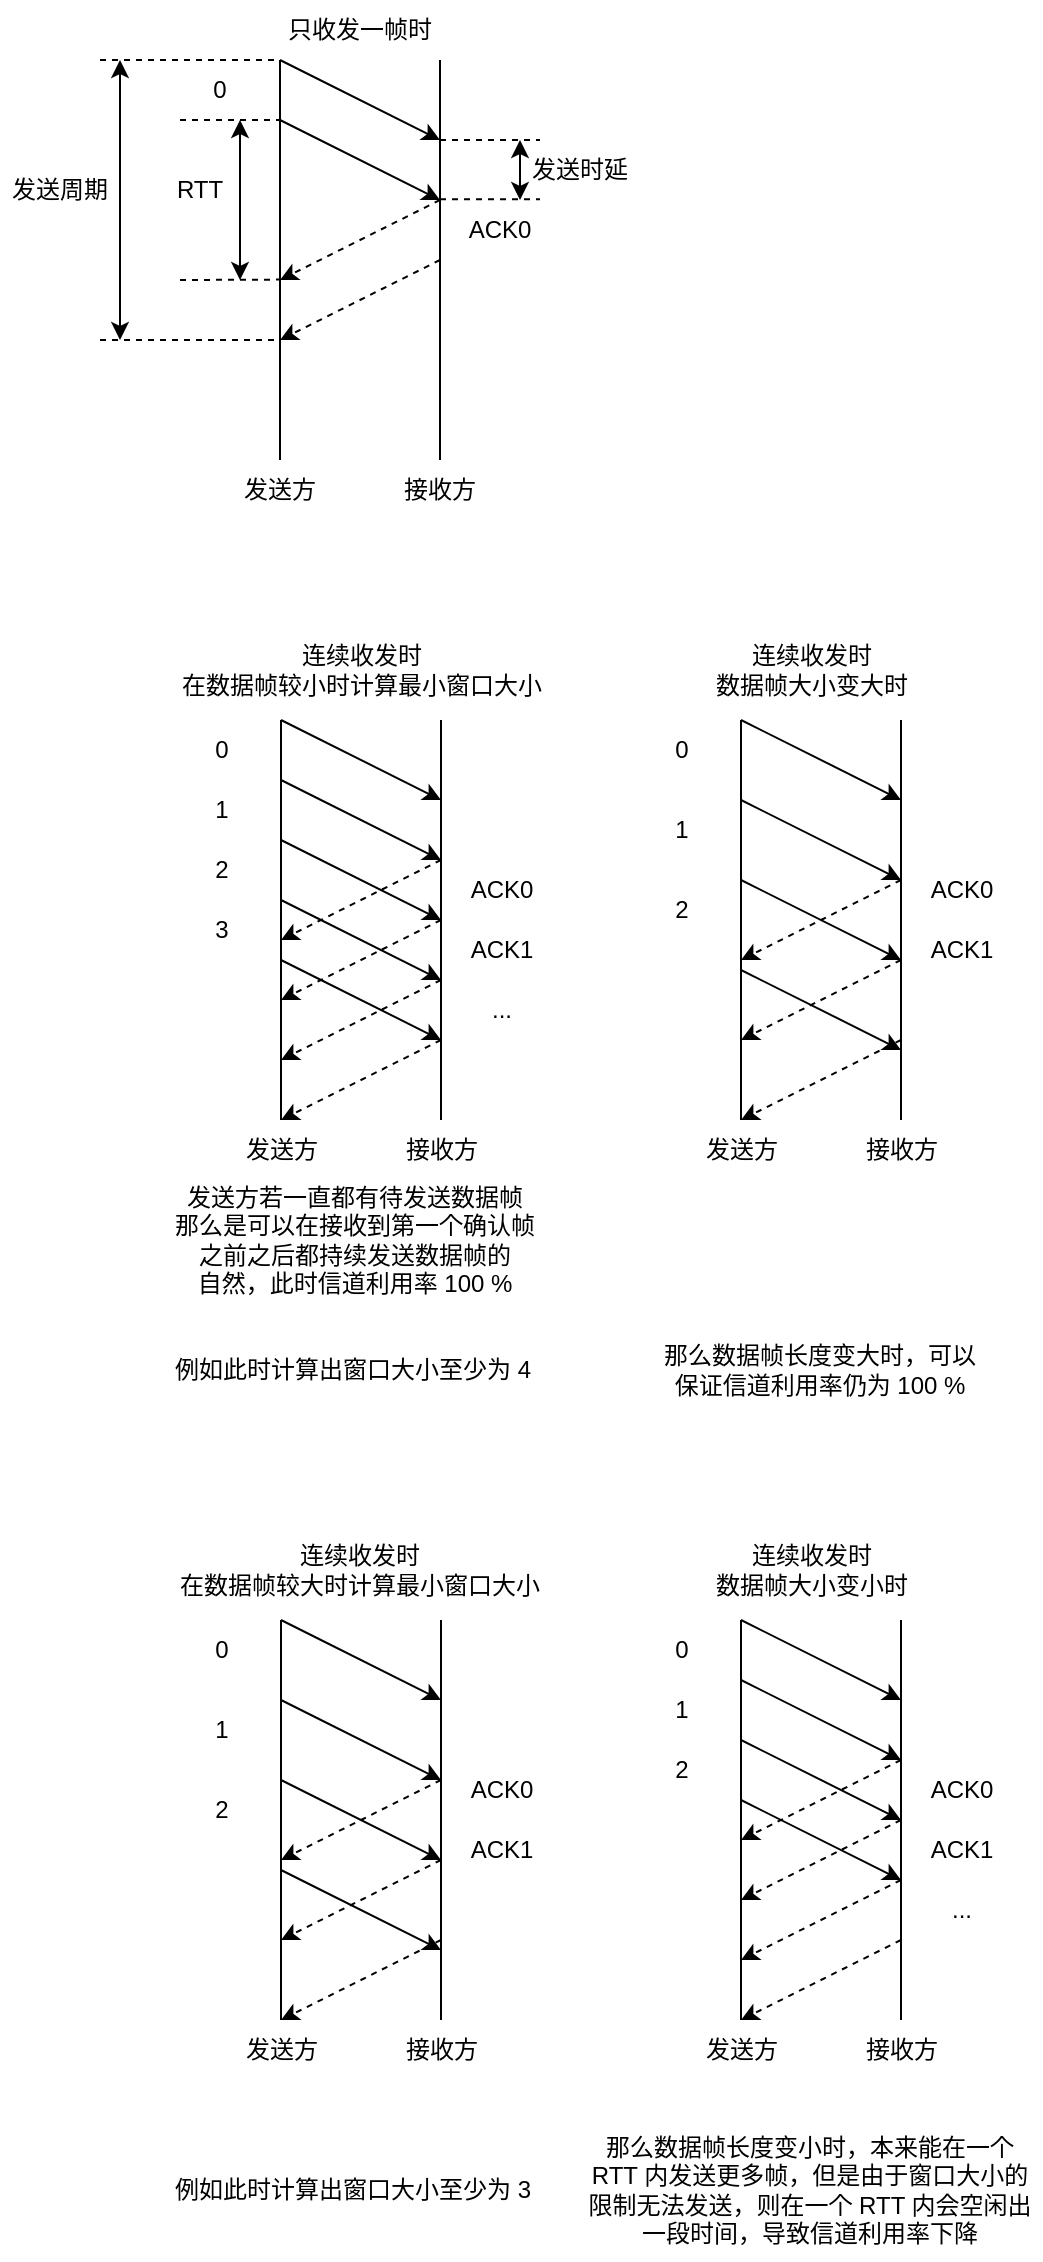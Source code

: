 <mxfile version="20.3.0" type="device"><diagram id="0lEORDipu2dvJmj---H_" name="第 1 页"><mxGraphModel dx="1673" dy="1065" grid="1" gridSize="10" guides="1" tooltips="1" connect="1" arrows="1" fold="1" page="1" pageScale="1" pageWidth="827" pageHeight="1169" math="0" shadow="0"><root><mxCell id="0"/><mxCell id="1" parent="0"/><mxCell id="ccd7YiihOZ9XpLMw49UF-1" value="" style="endArrow=none;html=1;rounded=0;" edge="1" parent="1"><mxGeometry width="50" height="50" relative="1" as="geometry"><mxPoint x="200" y="310" as="sourcePoint"/><mxPoint x="200" y="110" as="targetPoint"/></mxGeometry></mxCell><mxCell id="ccd7YiihOZ9XpLMw49UF-2" value="" style="endArrow=none;html=1;rounded=0;" edge="1" parent="1"><mxGeometry width="50" height="50" relative="1" as="geometry"><mxPoint x="280" y="310" as="sourcePoint"/><mxPoint x="280" y="110" as="targetPoint"/></mxGeometry></mxCell><mxCell id="ccd7YiihOZ9XpLMw49UF-3" value="" style="endArrow=classic;html=1;rounded=0;" edge="1" parent="1"><mxGeometry width="50" height="50" relative="1" as="geometry"><mxPoint x="200" y="110" as="sourcePoint"/><mxPoint x="280" y="150" as="targetPoint"/></mxGeometry></mxCell><mxCell id="ccd7YiihOZ9XpLMw49UF-4" value="" style="endArrow=classic;html=1;rounded=0;" edge="1" parent="1"><mxGeometry width="50" height="50" relative="1" as="geometry"><mxPoint x="200" y="140" as="sourcePoint"/><mxPoint x="280" y="180" as="targetPoint"/></mxGeometry></mxCell><mxCell id="ccd7YiihOZ9XpLMw49UF-5" value="0" style="text;html=1;strokeColor=none;fillColor=none;align=center;verticalAlign=middle;whiteSpace=wrap;rounded=0;" vertex="1" parent="1"><mxGeometry x="140" y="110" width="60" height="30" as="geometry"/></mxCell><mxCell id="ccd7YiihOZ9XpLMw49UF-7" value="" style="endArrow=classic;html=1;rounded=0;dashed=1;" edge="1" parent="1"><mxGeometry width="50" height="50" relative="1" as="geometry"><mxPoint x="280" y="180" as="sourcePoint"/><mxPoint x="200" y="220" as="targetPoint"/></mxGeometry></mxCell><mxCell id="ccd7YiihOZ9XpLMw49UF-8" value="" style="endArrow=classic;html=1;rounded=0;dashed=1;" edge="1" parent="1"><mxGeometry width="50" height="50" relative="1" as="geometry"><mxPoint x="280" y="210" as="sourcePoint"/><mxPoint x="200" y="250" as="targetPoint"/></mxGeometry></mxCell><mxCell id="ccd7YiihOZ9XpLMw49UF-9" value="ACK0" style="text;html=1;strokeColor=none;fillColor=none;align=center;verticalAlign=middle;whiteSpace=wrap;rounded=0;" vertex="1" parent="1"><mxGeometry x="280" y="180" width="60" height="30" as="geometry"/></mxCell><mxCell id="ccd7YiihOZ9XpLMw49UF-10" value="" style="endArrow=none;html=1;rounded=0;" edge="1" parent="1"><mxGeometry width="50" height="50" relative="1" as="geometry"><mxPoint x="200.5" y="640" as="sourcePoint"/><mxPoint x="200.5" y="440" as="targetPoint"/></mxGeometry></mxCell><mxCell id="ccd7YiihOZ9XpLMw49UF-11" value="" style="endArrow=none;html=1;rounded=0;" edge="1" parent="1"><mxGeometry width="50" height="50" relative="1" as="geometry"><mxPoint x="280.5" y="640" as="sourcePoint"/><mxPoint x="280.5" y="440" as="targetPoint"/></mxGeometry></mxCell><mxCell id="ccd7YiihOZ9XpLMw49UF-12" value="" style="endArrow=classic;html=1;rounded=0;" edge="1" parent="1"><mxGeometry width="50" height="50" relative="1" as="geometry"><mxPoint x="200.5" y="440" as="sourcePoint"/><mxPoint x="280.5" y="480" as="targetPoint"/></mxGeometry></mxCell><mxCell id="ccd7YiihOZ9XpLMw49UF-13" value="" style="endArrow=classic;html=1;rounded=0;" edge="1" parent="1"><mxGeometry width="50" height="50" relative="1" as="geometry"><mxPoint x="200.5" y="470" as="sourcePoint"/><mxPoint x="280.5" y="510" as="targetPoint"/></mxGeometry></mxCell><mxCell id="ccd7YiihOZ9XpLMw49UF-14" value="1" style="text;html=1;strokeColor=none;fillColor=none;align=center;verticalAlign=middle;whiteSpace=wrap;rounded=0;" vertex="1" parent="1"><mxGeometry x="140.5" y="470" width="60" height="30" as="geometry"/></mxCell><mxCell id="ccd7YiihOZ9XpLMw49UF-15" value="" style="endArrow=classic;html=1;rounded=0;dashed=1;" edge="1" parent="1"><mxGeometry width="50" height="50" relative="1" as="geometry"><mxPoint x="280.5" y="510" as="sourcePoint"/><mxPoint x="200.5" y="550" as="targetPoint"/></mxGeometry></mxCell><mxCell id="ccd7YiihOZ9XpLMw49UF-16" value="" style="endArrow=classic;html=1;rounded=0;dashed=1;" edge="1" parent="1"><mxGeometry width="50" height="50" relative="1" as="geometry"><mxPoint x="280.5" y="540" as="sourcePoint"/><mxPoint x="200.5" y="580" as="targetPoint"/></mxGeometry></mxCell><mxCell id="ccd7YiihOZ9XpLMw49UF-17" value="ACK0" style="text;html=1;strokeColor=none;fillColor=none;align=center;verticalAlign=middle;whiteSpace=wrap;rounded=0;" vertex="1" parent="1"><mxGeometry x="280.5" y="510" width="60" height="30" as="geometry"/></mxCell><mxCell id="ccd7YiihOZ9XpLMw49UF-18" value="" style="endArrow=classic;html=1;rounded=0;" edge="1" parent="1"><mxGeometry width="50" height="50" relative="1" as="geometry"><mxPoint x="200.5" y="500" as="sourcePoint"/><mxPoint x="280.5" y="540" as="targetPoint"/></mxGeometry></mxCell><mxCell id="ccd7YiihOZ9XpLMw49UF-19" value="" style="endArrow=classic;html=1;rounded=0;" edge="1" parent="1"><mxGeometry width="50" height="50" relative="1" as="geometry"><mxPoint x="200.5" y="530" as="sourcePoint"/><mxPoint x="280.5" y="570" as="targetPoint"/></mxGeometry></mxCell><mxCell id="ccd7YiihOZ9XpLMw49UF-20" value="" style="endArrow=classic;html=1;rounded=0;" edge="1" parent="1"><mxGeometry width="50" height="50" relative="1" as="geometry"><mxPoint x="200.5" y="560" as="sourcePoint"/><mxPoint x="280.5" y="600" as="targetPoint"/></mxGeometry></mxCell><mxCell id="ccd7YiihOZ9XpLMw49UF-22" value="2" style="text;html=1;strokeColor=none;fillColor=none;align=center;verticalAlign=middle;whiteSpace=wrap;rounded=0;" vertex="1" parent="1"><mxGeometry x="140.5" y="500" width="60" height="30" as="geometry"/></mxCell><mxCell id="ccd7YiihOZ9XpLMw49UF-23" value="3" style="text;html=1;strokeColor=none;fillColor=none;align=center;verticalAlign=middle;whiteSpace=wrap;rounded=0;" vertex="1" parent="1"><mxGeometry x="140.5" y="530" width="60" height="30" as="geometry"/></mxCell><mxCell id="ccd7YiihOZ9XpLMw49UF-25" value="" style="endArrow=classic;html=1;rounded=0;dashed=1;" edge="1" parent="1"><mxGeometry width="50" height="50" relative="1" as="geometry"><mxPoint x="280.5" y="570" as="sourcePoint"/><mxPoint x="200.5" y="610" as="targetPoint"/></mxGeometry></mxCell><mxCell id="ccd7YiihOZ9XpLMw49UF-26" value="" style="endArrow=classic;html=1;rounded=0;dashed=1;" edge="1" parent="1"><mxGeometry width="50" height="50" relative="1" as="geometry"><mxPoint x="280.5" y="600" as="sourcePoint"/><mxPoint x="200.5" y="640" as="targetPoint"/></mxGeometry></mxCell><mxCell id="ccd7YiihOZ9XpLMw49UF-27" value="ACK1" style="text;html=1;strokeColor=none;fillColor=none;align=center;verticalAlign=middle;whiteSpace=wrap;rounded=0;" vertex="1" parent="1"><mxGeometry x="280.5" y="540" width="60" height="30" as="geometry"/></mxCell><mxCell id="ccd7YiihOZ9XpLMw49UF-28" value="0" style="text;html=1;strokeColor=none;fillColor=none;align=center;verticalAlign=middle;whiteSpace=wrap;rounded=0;" vertex="1" parent="1"><mxGeometry x="140.5" y="440" width="60" height="30" as="geometry"/></mxCell><mxCell id="ccd7YiihOZ9XpLMw49UF-29" value="..." style="text;html=1;strokeColor=none;fillColor=none;align=center;verticalAlign=middle;whiteSpace=wrap;rounded=0;" vertex="1" parent="1"><mxGeometry x="280.5" y="570" width="60" height="30" as="geometry"/></mxCell><mxCell id="ccd7YiihOZ9XpLMw49UF-30" value="" style="endArrow=none;dashed=1;html=1;rounded=0;" edge="1" parent="1"><mxGeometry width="50" height="50" relative="1" as="geometry"><mxPoint x="110" y="250" as="sourcePoint"/><mxPoint x="200" y="250" as="targetPoint"/></mxGeometry></mxCell><mxCell id="ccd7YiihOZ9XpLMw49UF-31" value="" style="endArrow=none;dashed=1;html=1;rounded=0;" edge="1" parent="1"><mxGeometry width="50" height="50" relative="1" as="geometry"><mxPoint x="110" y="110" as="sourcePoint"/><mxPoint x="200" y="110" as="targetPoint"/></mxGeometry></mxCell><mxCell id="ccd7YiihOZ9XpLMw49UF-32" value="" style="endArrow=classic;startArrow=classic;html=1;rounded=0;" edge="1" parent="1"><mxGeometry width="50" height="50" relative="1" as="geometry"><mxPoint x="120" y="250" as="sourcePoint"/><mxPoint x="120" y="110" as="targetPoint"/></mxGeometry></mxCell><mxCell id="ccd7YiihOZ9XpLMw49UF-34" value="发送周期" style="text;html=1;strokeColor=none;fillColor=none;align=center;verticalAlign=middle;whiteSpace=wrap;rounded=0;" vertex="1" parent="1"><mxGeometry x="60" y="160" width="60" height="30" as="geometry"/></mxCell><mxCell id="ccd7YiihOZ9XpLMw49UF-35" value="" style="endArrow=none;dashed=1;html=1;rounded=0;" edge="1" parent="1"><mxGeometry width="50" height="50" relative="1" as="geometry"><mxPoint x="280" y="150" as="sourcePoint"/><mxPoint x="330" y="150" as="targetPoint"/></mxGeometry></mxCell><mxCell id="ccd7YiihOZ9XpLMw49UF-36" value="" style="endArrow=none;dashed=1;html=1;rounded=0;" edge="1" parent="1"><mxGeometry width="50" height="50" relative="1" as="geometry"><mxPoint x="280" y="179.6" as="sourcePoint"/><mxPoint x="330" y="179.6" as="targetPoint"/></mxGeometry></mxCell><mxCell id="ccd7YiihOZ9XpLMw49UF-37" value="" style="endArrow=classic;startArrow=classic;html=1;rounded=0;" edge="1" parent="1"><mxGeometry width="50" height="50" relative="1" as="geometry"><mxPoint x="320" y="180" as="sourcePoint"/><mxPoint x="320" y="150" as="targetPoint"/></mxGeometry></mxCell><mxCell id="ccd7YiihOZ9XpLMw49UF-39" value="发送时延" style="text;html=1;strokeColor=none;fillColor=none;align=center;verticalAlign=middle;whiteSpace=wrap;rounded=0;" vertex="1" parent="1"><mxGeometry x="320" y="150" width="60" height="30" as="geometry"/></mxCell><mxCell id="ccd7YiihOZ9XpLMw49UF-40" value="" style="endArrow=none;dashed=1;html=1;rounded=0;" edge="1" parent="1"><mxGeometry width="50" height="50" relative="1" as="geometry"><mxPoint x="150" y="140" as="sourcePoint"/><mxPoint x="200" y="140" as="targetPoint"/></mxGeometry></mxCell><mxCell id="ccd7YiihOZ9XpLMw49UF-41" value="" style="endArrow=none;dashed=1;html=1;rounded=0;" edge="1" parent="1"><mxGeometry width="50" height="50" relative="1" as="geometry"><mxPoint x="150" y="220" as="sourcePoint"/><mxPoint x="200" y="219.8" as="targetPoint"/></mxGeometry></mxCell><mxCell id="ccd7YiihOZ9XpLMw49UF-46" value="" style="endArrow=classic;startArrow=classic;html=1;rounded=0;" edge="1" parent="1"><mxGeometry width="50" height="50" relative="1" as="geometry"><mxPoint x="180" y="220" as="sourcePoint"/><mxPoint x="180" y="140" as="targetPoint"/></mxGeometry></mxCell><mxCell id="ccd7YiihOZ9XpLMw49UF-49" value="RTT" style="text;html=1;strokeColor=none;fillColor=none;align=center;verticalAlign=middle;whiteSpace=wrap;rounded=0;" vertex="1" parent="1"><mxGeometry x="130" y="160" width="60" height="30" as="geometry"/></mxCell><mxCell id="ccd7YiihOZ9XpLMw49UF-50" value="连续收发时&lt;br&gt;在数据帧较小时计算最小窗口大小" style="text;html=1;strokeColor=none;fillColor=none;align=center;verticalAlign=middle;whiteSpace=wrap;rounded=0;" vertex="1" parent="1"><mxGeometry x="145.5" y="400" width="190" height="30" as="geometry"/></mxCell><mxCell id="ccd7YiihOZ9XpLMw49UF-51" value="发送方" style="text;html=1;strokeColor=none;fillColor=none;align=center;verticalAlign=middle;whiteSpace=wrap;rounded=0;" vertex="1" parent="1"><mxGeometry x="170" y="310" width="60" height="30" as="geometry"/></mxCell><mxCell id="ccd7YiihOZ9XpLMw49UF-52" value="接收方" style="text;html=1;strokeColor=none;fillColor=none;align=center;verticalAlign=middle;whiteSpace=wrap;rounded=0;" vertex="1" parent="1"><mxGeometry x="250" y="310" width="60" height="30" as="geometry"/></mxCell><mxCell id="ccd7YiihOZ9XpLMw49UF-53" value="发送方" style="text;html=1;strokeColor=none;fillColor=none;align=center;verticalAlign=middle;whiteSpace=wrap;rounded=0;" vertex="1" parent="1"><mxGeometry x="170.5" y="640" width="60" height="30" as="geometry"/></mxCell><mxCell id="ccd7YiihOZ9XpLMw49UF-54" value="接收方" style="text;html=1;strokeColor=none;fillColor=none;align=center;verticalAlign=middle;whiteSpace=wrap;rounded=0;" vertex="1" parent="1"><mxGeometry x="250.5" y="640" width="60" height="30" as="geometry"/></mxCell><mxCell id="ccd7YiihOZ9XpLMw49UF-55" value="只收发一帧时" style="text;html=1;strokeColor=none;fillColor=none;align=center;verticalAlign=middle;whiteSpace=wrap;rounded=0;" vertex="1" parent="1"><mxGeometry x="200" y="80" width="80" height="30" as="geometry"/></mxCell><mxCell id="ccd7YiihOZ9XpLMw49UF-56" value="发送方若一直都有待发送数据帧&lt;br&gt;那么是可以在接收到第一个确认帧之前之后都持续发送数据帧的&lt;br&gt;自然，此时信道利用率 100 %&lt;br&gt;" style="text;html=1;strokeColor=none;fillColor=none;align=center;verticalAlign=middle;whiteSpace=wrap;rounded=0;" vertex="1" parent="1"><mxGeometry x="145.5" y="670" width="183" height="60" as="geometry"/></mxCell><mxCell id="ccd7YiihOZ9XpLMw49UF-58" value="" style="endArrow=none;html=1;rounded=0;" edge="1" parent="1"><mxGeometry width="50" height="50" relative="1" as="geometry"><mxPoint x="430.5" y="640" as="sourcePoint"/><mxPoint x="430.5" y="440" as="targetPoint"/></mxGeometry></mxCell><mxCell id="ccd7YiihOZ9XpLMw49UF-59" value="" style="endArrow=none;html=1;rounded=0;" edge="1" parent="1"><mxGeometry width="50" height="50" relative="1" as="geometry"><mxPoint x="510.5" y="640" as="sourcePoint"/><mxPoint x="510.5" y="440" as="targetPoint"/></mxGeometry></mxCell><mxCell id="ccd7YiihOZ9XpLMw49UF-60" value="" style="endArrow=classic;html=1;rounded=0;" edge="1" parent="1"><mxGeometry width="50" height="50" relative="1" as="geometry"><mxPoint x="430.5" y="440" as="sourcePoint"/><mxPoint x="510.5" y="480" as="targetPoint"/></mxGeometry></mxCell><mxCell id="ccd7YiihOZ9XpLMw49UF-61" value="" style="endArrow=classic;html=1;rounded=0;" edge="1" parent="1"><mxGeometry width="50" height="50" relative="1" as="geometry"><mxPoint x="430.5" y="480" as="sourcePoint"/><mxPoint x="510.5" y="520" as="targetPoint"/></mxGeometry></mxCell><mxCell id="ccd7YiihOZ9XpLMw49UF-62" value="1" style="text;html=1;strokeColor=none;fillColor=none;align=center;verticalAlign=middle;whiteSpace=wrap;rounded=0;" vertex="1" parent="1"><mxGeometry x="370.5" y="480" width="60" height="30" as="geometry"/></mxCell><mxCell id="ccd7YiihOZ9XpLMw49UF-63" value="" style="endArrow=classic;html=1;rounded=0;dashed=1;" edge="1" parent="1"><mxGeometry width="50" height="50" relative="1" as="geometry"><mxPoint x="510.5" y="520" as="sourcePoint"/><mxPoint x="430.5" y="560" as="targetPoint"/></mxGeometry></mxCell><mxCell id="ccd7YiihOZ9XpLMw49UF-64" value="" style="endArrow=classic;html=1;rounded=0;dashed=1;" edge="1" parent="1"><mxGeometry width="50" height="50" relative="1" as="geometry"><mxPoint x="510.5" y="560" as="sourcePoint"/><mxPoint x="430.5" y="600" as="targetPoint"/></mxGeometry></mxCell><mxCell id="ccd7YiihOZ9XpLMw49UF-65" value="ACK0" style="text;html=1;strokeColor=none;fillColor=none;align=center;verticalAlign=middle;whiteSpace=wrap;rounded=0;" vertex="1" parent="1"><mxGeometry x="510.5" y="510" width="60" height="30" as="geometry"/></mxCell><mxCell id="ccd7YiihOZ9XpLMw49UF-66" value="" style="endArrow=classic;html=1;rounded=0;" edge="1" parent="1"><mxGeometry width="50" height="50" relative="1" as="geometry"><mxPoint x="430.5" y="520" as="sourcePoint"/><mxPoint x="510.5" y="560" as="targetPoint"/></mxGeometry></mxCell><mxCell id="ccd7YiihOZ9XpLMw49UF-71" value="" style="endArrow=classic;html=1;rounded=0;dashed=1;" edge="1" parent="1"><mxGeometry width="50" height="50" relative="1" as="geometry"><mxPoint x="510.5" y="600" as="sourcePoint"/><mxPoint x="430.5" y="640" as="targetPoint"/></mxGeometry></mxCell><mxCell id="ccd7YiihOZ9XpLMw49UF-73" value="ACK1" style="text;html=1;strokeColor=none;fillColor=none;align=center;verticalAlign=middle;whiteSpace=wrap;rounded=0;" vertex="1" parent="1"><mxGeometry x="510.5" y="540" width="60" height="30" as="geometry"/></mxCell><mxCell id="ccd7YiihOZ9XpLMw49UF-74" value="0" style="text;html=1;strokeColor=none;fillColor=none;align=center;verticalAlign=middle;whiteSpace=wrap;rounded=0;" vertex="1" parent="1"><mxGeometry x="370.5" y="440" width="60" height="30" as="geometry"/></mxCell><mxCell id="ccd7YiihOZ9XpLMw49UF-76" value="连续收发时&lt;br&gt;数据帧大小变大时" style="text;html=1;strokeColor=none;fillColor=none;align=center;verticalAlign=middle;whiteSpace=wrap;rounded=0;" vertex="1" parent="1"><mxGeometry x="400.5" y="400" width="129.5" height="30" as="geometry"/></mxCell><mxCell id="ccd7YiihOZ9XpLMw49UF-77" value="发送方" style="text;html=1;strokeColor=none;fillColor=none;align=center;verticalAlign=middle;whiteSpace=wrap;rounded=0;" vertex="1" parent="1"><mxGeometry x="400.5" y="640" width="60" height="30" as="geometry"/></mxCell><mxCell id="ccd7YiihOZ9XpLMw49UF-78" value="接收方" style="text;html=1;strokeColor=none;fillColor=none;align=center;verticalAlign=middle;whiteSpace=wrap;rounded=0;" vertex="1" parent="1"><mxGeometry x="480.5" y="640" width="60" height="30" as="geometry"/></mxCell><mxCell id="ccd7YiihOZ9XpLMw49UF-80" value="" style="endArrow=classic;html=1;rounded=0;" edge="1" parent="1"><mxGeometry width="50" height="50" relative="1" as="geometry"><mxPoint x="430.5" y="565" as="sourcePoint"/><mxPoint x="510.5" y="605" as="targetPoint"/></mxGeometry></mxCell><mxCell id="ccd7YiihOZ9XpLMw49UF-81" value="2" style="text;html=1;strokeColor=none;fillColor=none;align=center;verticalAlign=middle;whiteSpace=wrap;rounded=0;" vertex="1" parent="1"><mxGeometry x="370.5" y="520" width="60" height="30" as="geometry"/></mxCell><mxCell id="ccd7YiihOZ9XpLMw49UF-82" value="" style="endArrow=none;html=1;rounded=0;" edge="1" parent="1"><mxGeometry width="50" height="50" relative="1" as="geometry"><mxPoint x="430.5" y="1090" as="sourcePoint"/><mxPoint x="430.5" y="890" as="targetPoint"/></mxGeometry></mxCell><mxCell id="ccd7YiihOZ9XpLMw49UF-83" value="" style="endArrow=none;html=1;rounded=0;" edge="1" parent="1"><mxGeometry width="50" height="50" relative="1" as="geometry"><mxPoint x="510.5" y="1090" as="sourcePoint"/><mxPoint x="510.5" y="890" as="targetPoint"/></mxGeometry></mxCell><mxCell id="ccd7YiihOZ9XpLMw49UF-84" value="" style="endArrow=classic;html=1;rounded=0;" edge="1" parent="1"><mxGeometry width="50" height="50" relative="1" as="geometry"><mxPoint x="430.5" y="890" as="sourcePoint"/><mxPoint x="510.5" y="930" as="targetPoint"/></mxGeometry></mxCell><mxCell id="ccd7YiihOZ9XpLMw49UF-85" value="" style="endArrow=classic;html=1;rounded=0;" edge="1" parent="1"><mxGeometry width="50" height="50" relative="1" as="geometry"><mxPoint x="430.5" y="920" as="sourcePoint"/><mxPoint x="510.5" y="960" as="targetPoint"/></mxGeometry></mxCell><mxCell id="ccd7YiihOZ9XpLMw49UF-86" value="1" style="text;html=1;strokeColor=none;fillColor=none;align=center;verticalAlign=middle;whiteSpace=wrap;rounded=0;" vertex="1" parent="1"><mxGeometry x="370.5" y="920" width="60" height="30" as="geometry"/></mxCell><mxCell id="ccd7YiihOZ9XpLMw49UF-87" value="" style="endArrow=classic;html=1;rounded=0;dashed=1;" edge="1" parent="1"><mxGeometry width="50" height="50" relative="1" as="geometry"><mxPoint x="510.5" y="960" as="sourcePoint"/><mxPoint x="430.5" y="1000" as="targetPoint"/></mxGeometry></mxCell><mxCell id="ccd7YiihOZ9XpLMw49UF-88" value="" style="endArrow=classic;html=1;rounded=0;dashed=1;" edge="1" parent="1"><mxGeometry width="50" height="50" relative="1" as="geometry"><mxPoint x="510.5" y="990" as="sourcePoint"/><mxPoint x="430.5" y="1030" as="targetPoint"/></mxGeometry></mxCell><mxCell id="ccd7YiihOZ9XpLMw49UF-89" value="ACK0" style="text;html=1;strokeColor=none;fillColor=none;align=center;verticalAlign=middle;whiteSpace=wrap;rounded=0;" vertex="1" parent="1"><mxGeometry x="510.5" y="960" width="60" height="30" as="geometry"/></mxCell><mxCell id="ccd7YiihOZ9XpLMw49UF-90" value="" style="endArrow=classic;html=1;rounded=0;" edge="1" parent="1"><mxGeometry width="50" height="50" relative="1" as="geometry"><mxPoint x="430.5" y="950" as="sourcePoint"/><mxPoint x="510.5" y="990" as="targetPoint"/></mxGeometry></mxCell><mxCell id="ccd7YiihOZ9XpLMw49UF-91" value="" style="endArrow=classic;html=1;rounded=0;" edge="1" parent="1"><mxGeometry width="50" height="50" relative="1" as="geometry"><mxPoint x="430.5" y="980" as="sourcePoint"/><mxPoint x="510.5" y="1020" as="targetPoint"/></mxGeometry></mxCell><mxCell id="ccd7YiihOZ9XpLMw49UF-93" value="2" style="text;html=1;strokeColor=none;fillColor=none;align=center;verticalAlign=middle;whiteSpace=wrap;rounded=0;" vertex="1" parent="1"><mxGeometry x="370.5" y="950" width="60" height="30" as="geometry"/></mxCell><mxCell id="ccd7YiihOZ9XpLMw49UF-95" value="" style="endArrow=classic;html=1;rounded=0;dashed=1;" edge="1" parent="1"><mxGeometry width="50" height="50" relative="1" as="geometry"><mxPoint x="510.5" y="1020" as="sourcePoint"/><mxPoint x="430.5" y="1060" as="targetPoint"/></mxGeometry></mxCell><mxCell id="ccd7YiihOZ9XpLMw49UF-96" value="" style="endArrow=classic;html=1;rounded=0;dashed=1;" edge="1" parent="1"><mxGeometry width="50" height="50" relative="1" as="geometry"><mxPoint x="510.5" y="1050" as="sourcePoint"/><mxPoint x="430.5" y="1090" as="targetPoint"/></mxGeometry></mxCell><mxCell id="ccd7YiihOZ9XpLMw49UF-97" value="ACK1" style="text;html=1;strokeColor=none;fillColor=none;align=center;verticalAlign=middle;whiteSpace=wrap;rounded=0;" vertex="1" parent="1"><mxGeometry x="510.5" y="990" width="60" height="30" as="geometry"/></mxCell><mxCell id="ccd7YiihOZ9XpLMw49UF-98" value="0" style="text;html=1;strokeColor=none;fillColor=none;align=center;verticalAlign=middle;whiteSpace=wrap;rounded=0;" vertex="1" parent="1"><mxGeometry x="370.5" y="890" width="60" height="30" as="geometry"/></mxCell><mxCell id="ccd7YiihOZ9XpLMw49UF-99" value="..." style="text;html=1;strokeColor=none;fillColor=none;align=center;verticalAlign=middle;whiteSpace=wrap;rounded=0;" vertex="1" parent="1"><mxGeometry x="510.5" y="1020" width="60" height="30" as="geometry"/></mxCell><mxCell id="ccd7YiihOZ9XpLMw49UF-100" value="连续收发时&lt;br&gt;在数据帧较大时计算最小窗口大小" style="text;html=1;strokeColor=none;fillColor=none;align=center;verticalAlign=middle;whiteSpace=wrap;rounded=0;" vertex="1" parent="1"><mxGeometry x="145" y="850" width="190" height="30" as="geometry"/></mxCell><mxCell id="ccd7YiihOZ9XpLMw49UF-101" value="发送方" style="text;html=1;strokeColor=none;fillColor=none;align=center;verticalAlign=middle;whiteSpace=wrap;rounded=0;" vertex="1" parent="1"><mxGeometry x="400.5" y="1090" width="60" height="30" as="geometry"/></mxCell><mxCell id="ccd7YiihOZ9XpLMw49UF-102" value="接收方" style="text;html=1;strokeColor=none;fillColor=none;align=center;verticalAlign=middle;whiteSpace=wrap;rounded=0;" vertex="1" parent="1"><mxGeometry x="480.5" y="1090" width="60" height="30" as="geometry"/></mxCell><mxCell id="ccd7YiihOZ9XpLMw49UF-104" value="" style="endArrow=none;html=1;rounded=0;" edge="1" parent="1"><mxGeometry width="50" height="50" relative="1" as="geometry"><mxPoint x="200.5" y="1090" as="sourcePoint"/><mxPoint x="200.5" y="890" as="targetPoint"/></mxGeometry></mxCell><mxCell id="ccd7YiihOZ9XpLMw49UF-105" value="" style="endArrow=none;html=1;rounded=0;" edge="1" parent="1"><mxGeometry width="50" height="50" relative="1" as="geometry"><mxPoint x="280.5" y="1090" as="sourcePoint"/><mxPoint x="280.5" y="890" as="targetPoint"/></mxGeometry></mxCell><mxCell id="ccd7YiihOZ9XpLMw49UF-106" value="" style="endArrow=classic;html=1;rounded=0;" edge="1" parent="1"><mxGeometry width="50" height="50" relative="1" as="geometry"><mxPoint x="200.5" y="890" as="sourcePoint"/><mxPoint x="280.5" y="930" as="targetPoint"/></mxGeometry></mxCell><mxCell id="ccd7YiihOZ9XpLMw49UF-107" value="" style="endArrow=classic;html=1;rounded=0;" edge="1" parent="1"><mxGeometry width="50" height="50" relative="1" as="geometry"><mxPoint x="200.5" y="930" as="sourcePoint"/><mxPoint x="280.5" y="970" as="targetPoint"/></mxGeometry></mxCell><mxCell id="ccd7YiihOZ9XpLMw49UF-108" value="1" style="text;html=1;strokeColor=none;fillColor=none;align=center;verticalAlign=middle;whiteSpace=wrap;rounded=0;" vertex="1" parent="1"><mxGeometry x="140.5" y="930" width="60" height="30" as="geometry"/></mxCell><mxCell id="ccd7YiihOZ9XpLMw49UF-109" value="" style="endArrow=classic;html=1;rounded=0;dashed=1;" edge="1" parent="1"><mxGeometry width="50" height="50" relative="1" as="geometry"><mxPoint x="280.5" y="970" as="sourcePoint"/><mxPoint x="200.5" y="1010" as="targetPoint"/></mxGeometry></mxCell><mxCell id="ccd7YiihOZ9XpLMw49UF-110" value="" style="endArrow=classic;html=1;rounded=0;dashed=1;" edge="1" parent="1"><mxGeometry width="50" height="50" relative="1" as="geometry"><mxPoint x="280.5" y="1010" as="sourcePoint"/><mxPoint x="200.5" y="1050" as="targetPoint"/></mxGeometry></mxCell><mxCell id="ccd7YiihOZ9XpLMw49UF-111" value="ACK0" style="text;html=1;strokeColor=none;fillColor=none;align=center;verticalAlign=middle;whiteSpace=wrap;rounded=0;" vertex="1" parent="1"><mxGeometry x="280.5" y="960" width="60" height="30" as="geometry"/></mxCell><mxCell id="ccd7YiihOZ9XpLMw49UF-112" value="" style="endArrow=classic;html=1;rounded=0;" edge="1" parent="1"><mxGeometry width="50" height="50" relative="1" as="geometry"><mxPoint x="200.5" y="970" as="sourcePoint"/><mxPoint x="280.5" y="1010" as="targetPoint"/></mxGeometry></mxCell><mxCell id="ccd7YiihOZ9XpLMw49UF-113" value="" style="endArrow=classic;html=1;rounded=0;dashed=1;" edge="1" parent="1"><mxGeometry width="50" height="50" relative="1" as="geometry"><mxPoint x="280.5" y="1050" as="sourcePoint"/><mxPoint x="200.5" y="1090" as="targetPoint"/></mxGeometry></mxCell><mxCell id="ccd7YiihOZ9XpLMw49UF-114" value="ACK1" style="text;html=1;strokeColor=none;fillColor=none;align=center;verticalAlign=middle;whiteSpace=wrap;rounded=0;" vertex="1" parent="1"><mxGeometry x="280.5" y="990" width="60" height="30" as="geometry"/></mxCell><mxCell id="ccd7YiihOZ9XpLMw49UF-115" value="0" style="text;html=1;strokeColor=none;fillColor=none;align=center;verticalAlign=middle;whiteSpace=wrap;rounded=0;" vertex="1" parent="1"><mxGeometry x="140.5" y="890" width="60" height="30" as="geometry"/></mxCell><mxCell id="ccd7YiihOZ9XpLMw49UF-116" value="连续收发时&lt;br&gt;数据帧大小变小时" style="text;html=1;strokeColor=none;fillColor=none;align=center;verticalAlign=middle;whiteSpace=wrap;rounded=0;" vertex="1" parent="1"><mxGeometry x="400.5" y="850" width="129.5" height="30" as="geometry"/></mxCell><mxCell id="ccd7YiihOZ9XpLMw49UF-117" value="发送方" style="text;html=1;strokeColor=none;fillColor=none;align=center;verticalAlign=middle;whiteSpace=wrap;rounded=0;" vertex="1" parent="1"><mxGeometry x="170.5" y="1090" width="60" height="30" as="geometry"/></mxCell><mxCell id="ccd7YiihOZ9XpLMw49UF-118" value="接收方" style="text;html=1;strokeColor=none;fillColor=none;align=center;verticalAlign=middle;whiteSpace=wrap;rounded=0;" vertex="1" parent="1"><mxGeometry x="250.5" y="1090" width="60" height="30" as="geometry"/></mxCell><mxCell id="ccd7YiihOZ9XpLMw49UF-119" value="" style="endArrow=classic;html=1;rounded=0;" edge="1" parent="1"><mxGeometry width="50" height="50" relative="1" as="geometry"><mxPoint x="200.5" y="1015" as="sourcePoint"/><mxPoint x="280.5" y="1055" as="targetPoint"/></mxGeometry></mxCell><mxCell id="ccd7YiihOZ9XpLMw49UF-120" value="2" style="text;html=1;strokeColor=none;fillColor=none;align=center;verticalAlign=middle;whiteSpace=wrap;rounded=0;" vertex="1" parent="1"><mxGeometry x="140.5" y="970" width="60" height="30" as="geometry"/></mxCell><mxCell id="ccd7YiihOZ9XpLMw49UF-121" value="例如此时计算出窗口大小至少为 4&lt;br&gt;" style="text;html=1;strokeColor=none;fillColor=none;align=center;verticalAlign=middle;whiteSpace=wrap;rounded=0;" vertex="1" parent="1"><mxGeometry x="140" y="750" width="193" height="30" as="geometry"/></mxCell><mxCell id="ccd7YiihOZ9XpLMw49UF-122" value="那么数据帧长度变大时，可以保证信道利用率仍为 100 %" style="text;html=1;strokeColor=none;fillColor=none;align=center;verticalAlign=middle;whiteSpace=wrap;rounded=0;" vertex="1" parent="1"><mxGeometry x="390" y="750" width="160" height="30" as="geometry"/></mxCell><mxCell id="ccd7YiihOZ9XpLMw49UF-123" value="例如此时计算出窗口大小至少为 3" style="text;html=1;strokeColor=none;fillColor=none;align=center;verticalAlign=middle;whiteSpace=wrap;rounded=0;" vertex="1" parent="1"><mxGeometry x="140" y="1160" width="193" height="30" as="geometry"/></mxCell><mxCell id="ccd7YiihOZ9XpLMw49UF-124" value="那么数据帧长度变小时，本来能在一个 RTT 内发送更多帧，但是由于窗口大小的限制无法发送，则在一个 RTT 内会空闲出一段时间，导致信道利用率下降" style="text;html=1;strokeColor=none;fillColor=none;align=center;verticalAlign=middle;whiteSpace=wrap;rounded=0;" vertex="1" parent="1"><mxGeometry x="350.25" y="1140" width="230" height="70" as="geometry"/></mxCell></root></mxGraphModel></diagram></mxfile>
